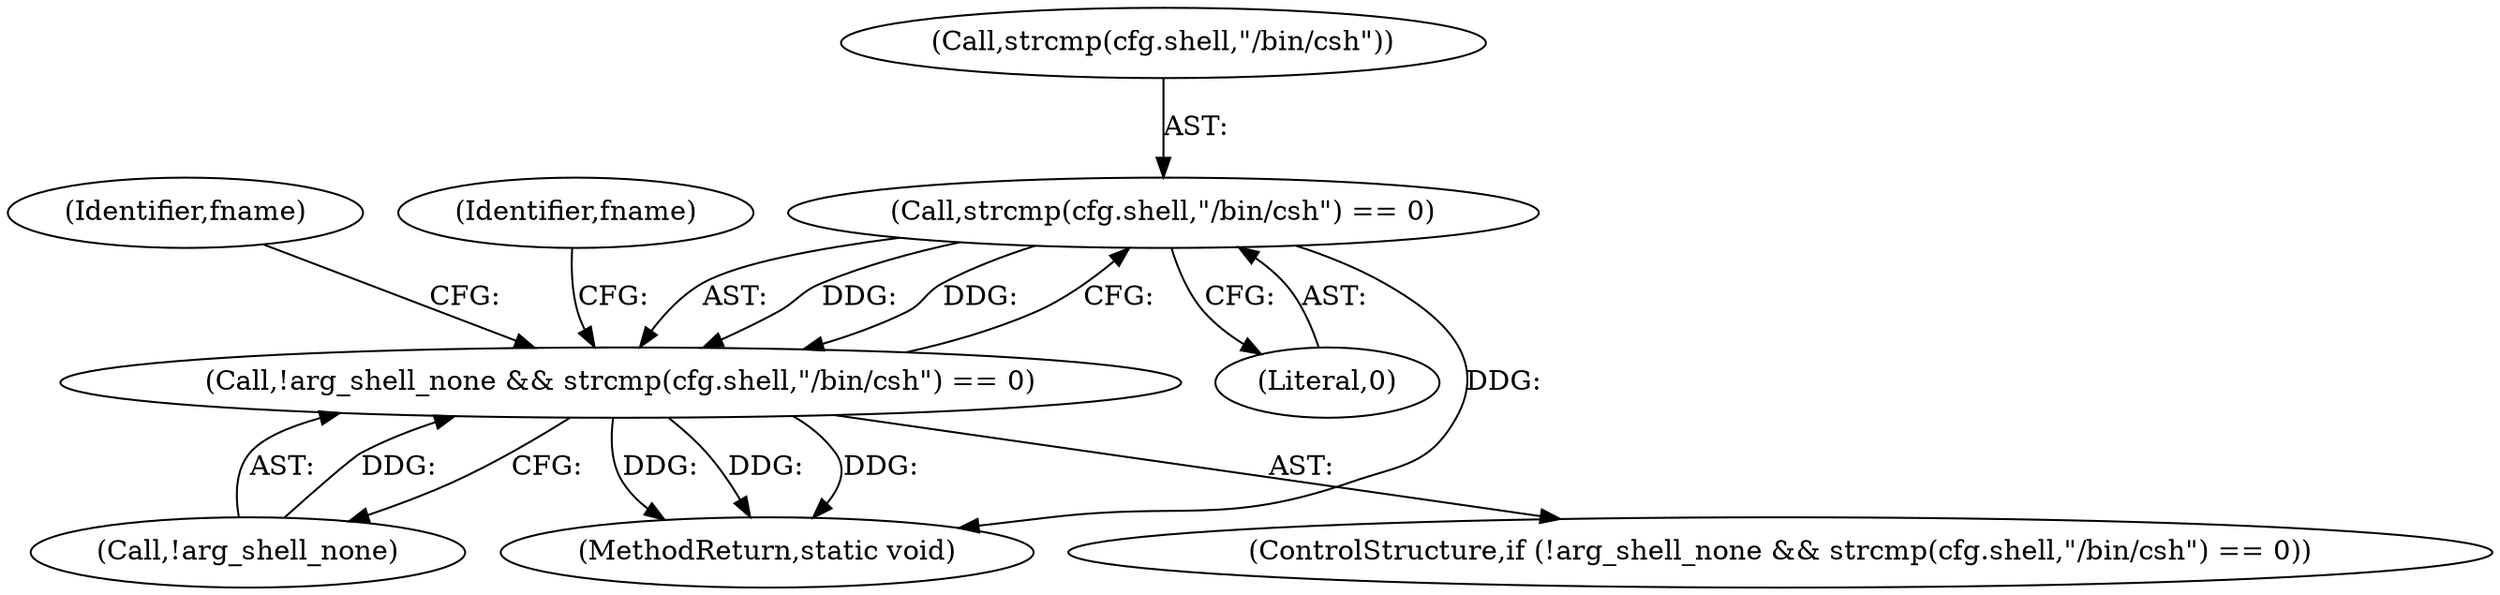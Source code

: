 digraph "0_firejail_b8a4ff9775318ca5e679183884a6a63f3da8f863_1@API" {
"1000202" [label="(Call,strcmp(cfg.shell,\"/bin/csh\") == 0)"];
"1000199" [label="(Call,!arg_shell_none && strcmp(cfg.shell,\"/bin/csh\") == 0)"];
"1000208" [label="(Literal,0)"];
"1000322" [label="(MethodReturn,static void)"];
"1000214" [label="(Identifier,fname)"];
"1000203" [label="(Call,strcmp(cfg.shell,\"/bin/csh\"))"];
"1000200" [label="(Call,!arg_shell_none)"];
"1000202" [label="(Call,strcmp(cfg.shell,\"/bin/csh\") == 0)"];
"1000284" [label="(Identifier,fname)"];
"1000198" [label="(ControlStructure,if (!arg_shell_none && strcmp(cfg.shell,\"/bin/csh\") == 0))"];
"1000199" [label="(Call,!arg_shell_none && strcmp(cfg.shell,\"/bin/csh\") == 0)"];
"1000202" -> "1000199"  [label="AST: "];
"1000202" -> "1000208"  [label="CFG: "];
"1000203" -> "1000202"  [label="AST: "];
"1000208" -> "1000202"  [label="AST: "];
"1000199" -> "1000202"  [label="CFG: "];
"1000202" -> "1000322"  [label="DDG: "];
"1000202" -> "1000199"  [label="DDG: "];
"1000202" -> "1000199"  [label="DDG: "];
"1000199" -> "1000198"  [label="AST: "];
"1000199" -> "1000200"  [label="CFG: "];
"1000200" -> "1000199"  [label="AST: "];
"1000214" -> "1000199"  [label="CFG: "];
"1000284" -> "1000199"  [label="CFG: "];
"1000199" -> "1000322"  [label="DDG: "];
"1000199" -> "1000322"  [label="DDG: "];
"1000199" -> "1000322"  [label="DDG: "];
"1000200" -> "1000199"  [label="DDG: "];
}
